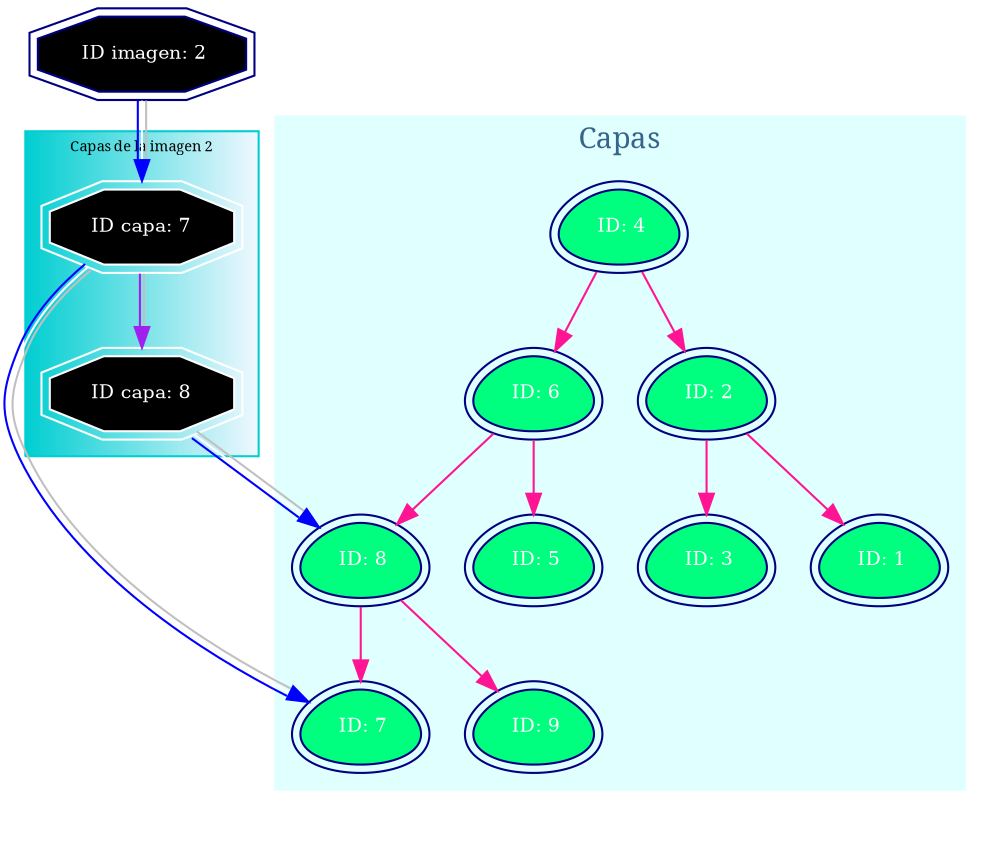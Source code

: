 digraph imagen_id_2
{
	graph[color = "indigo:hotpink2", fontcolor = "white", fontname = serif, style = filled, label = "Imagen 2"];
	node[shape = tripleoctagon, style = filled, color = navyblue, fillcolor = springgreen1, fontcolor = black, peripheries = 2];
	edge[color = "blue:white:grey"];


		_imagen_2[fillcolor = black, fontcolor = white, label = <<FONT POINT-SIZE = "9"> ID imagen: 2</FONT>>]
	subgraph cluster_abb
	{
	graph[color = "lightcyan", fontcolor = "steelblue4", fontname = serif, style = filled, label = "Capas"];
	node[shape = egg, style = filled, color = navyblue, fontcolor = white, peripheries = 2];
	edge[color = deeppink];

		1[label = <<FONT POINT-SIZE = "9"> ID: 1</FONT>>]
		1
		2[label = <<FONT POINT-SIZE = "9"> ID: 2</FONT>>]
		1[label = <<FONT POINT-SIZE = "9"> ID: 1</FONT>>]
		2->1
		2[label = <<FONT POINT-SIZE = "9"> ID: 2</FONT>>]
		3[label = <<FONT POINT-SIZE = "9"> ID: 3</FONT>>]
		2->3

		3[label = <<FONT POINT-SIZE = "9"> ID: 3</FONT>>]
		3
		4[label = <<FONT POINT-SIZE = "9"> ID: 4</FONT>>]
		2[label = <<FONT POINT-SIZE = "9"> ID: 2</FONT>>]
		4->2
		4[label = <<FONT POINT-SIZE = "9"> ID: 4</FONT>>]
		6[label = <<FONT POINT-SIZE = "9"> ID: 6</FONT>>]
		4->6

		5[label = <<FONT POINT-SIZE = "9"> ID: 5</FONT>>]
		5
		6[label = <<FONT POINT-SIZE = "9"> ID: 6</FONT>>]
		5[label = <<FONT POINT-SIZE = "9"> ID: 5</FONT>>]
		6->5
		6[label = <<FONT POINT-SIZE = "9"> ID: 6</FONT>>]
		8[label = <<FONT POINT-SIZE = "9"> ID: 8</FONT>>]
		6->8

		7[label = <<FONT POINT-SIZE = "9"> ID: 7</FONT>>]
		7
		8[label = <<FONT POINT-SIZE = "9"> ID: 8</FONT>>]
		7[label = <<FONT POINT-SIZE = "9"> ID: 7</FONT>>]
		8->7
		8[label = <<FONT POINT-SIZE = "9"> ID: 8</FONT>>]
		9[label = <<FONT POINT-SIZE = "9"> ID: 9</FONT>>]
		8->9

		9[label = <<FONT POINT-SIZE = "9"> ID: 9</FONT>>]
		9

	}

		subgraph cluster_lista_simplecapa_
		{
			graph[color = "darkturquoise:aliceblue", fontcolor = "black", style = filled, fontsize = 7, label = "Capas de la imagen 2"];
			node[shape = tripleoctagon, style = filled, color = white, fillcolor = black, fontcolor = white, peripheries = 2];
			edge[color = "purple:grey"];

			capa_7[fillcolor = black, fontcolor = white, label = <<FONT POINT-SIZE = "9"> ID capa: 7 </FONT>>]
			capa_8[fillcolor = black, fontcolor = white, label = <<FONT POINT-SIZE = "9"> ID capa: 8 </FONT>>]

			capa_7->capa_8
		}

		_imagen_2->capa_7


		capa_7->7


		capa_8->8


}
